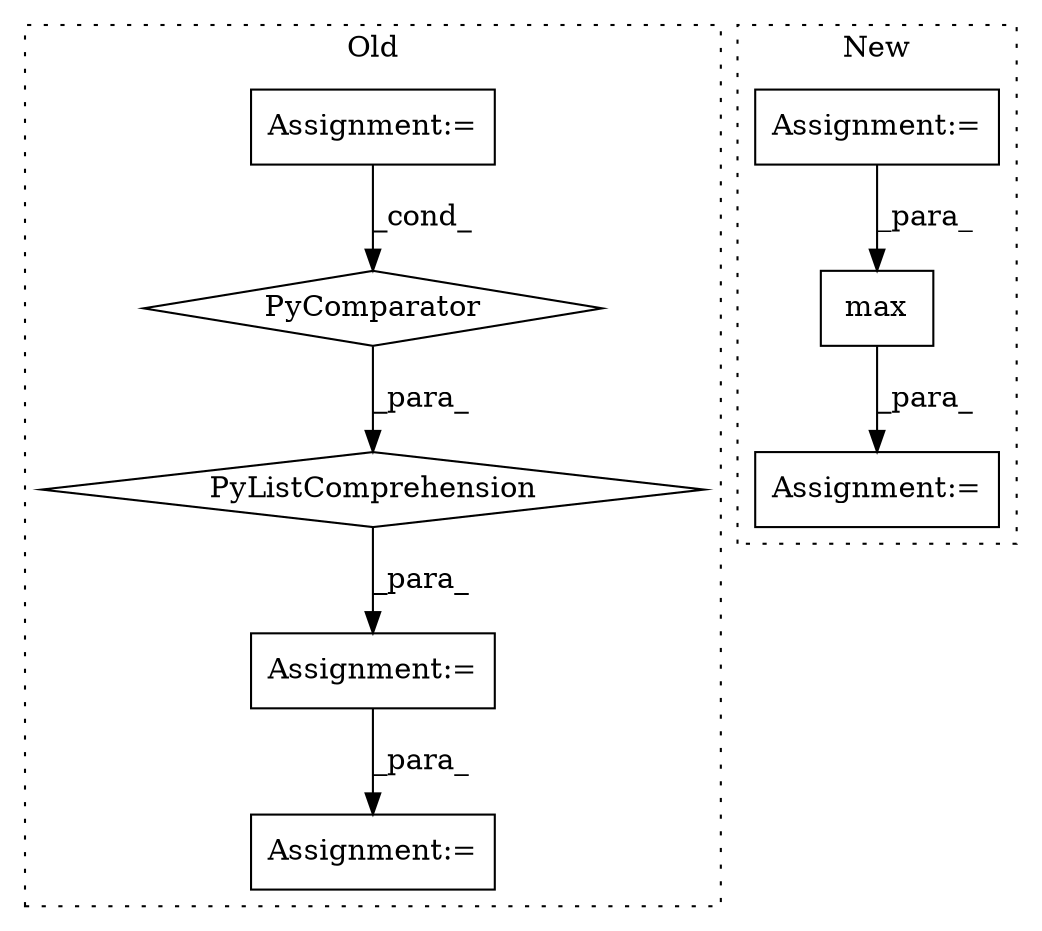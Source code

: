 digraph G {
subgraph cluster0 {
1 [label="PyListComprehension" a="109" s="5402" l="97" shape="diamond"];
3 [label="PyComparator" a="113" s="5467" l="24" shape="diamond"];
4 [label="Assignment:=" a="7" s="5467" l="24" shape="box"];
5 [label="Assignment:=" a="7" s="5390" l="12" shape="box"];
7 [label="Assignment:=" a="7" s="5966,6074" l="57,2" shape="box"];
label = "Old";
style="dotted";
}
subgraph cluster1 {
2 [label="max" a="32" s="6361,6413" l="4,1" shape="box"];
6 [label="Assignment:=" a="7" s="6632" l="2" shape="box"];
8 [label="Assignment:=" a="7" s="6296" l="1" shape="box"];
label = "New";
style="dotted";
}
1 -> 5 [label="_para_"];
2 -> 6 [label="_para_"];
3 -> 1 [label="_para_"];
4 -> 3 [label="_cond_"];
5 -> 7 [label="_para_"];
8 -> 2 [label="_para_"];
}